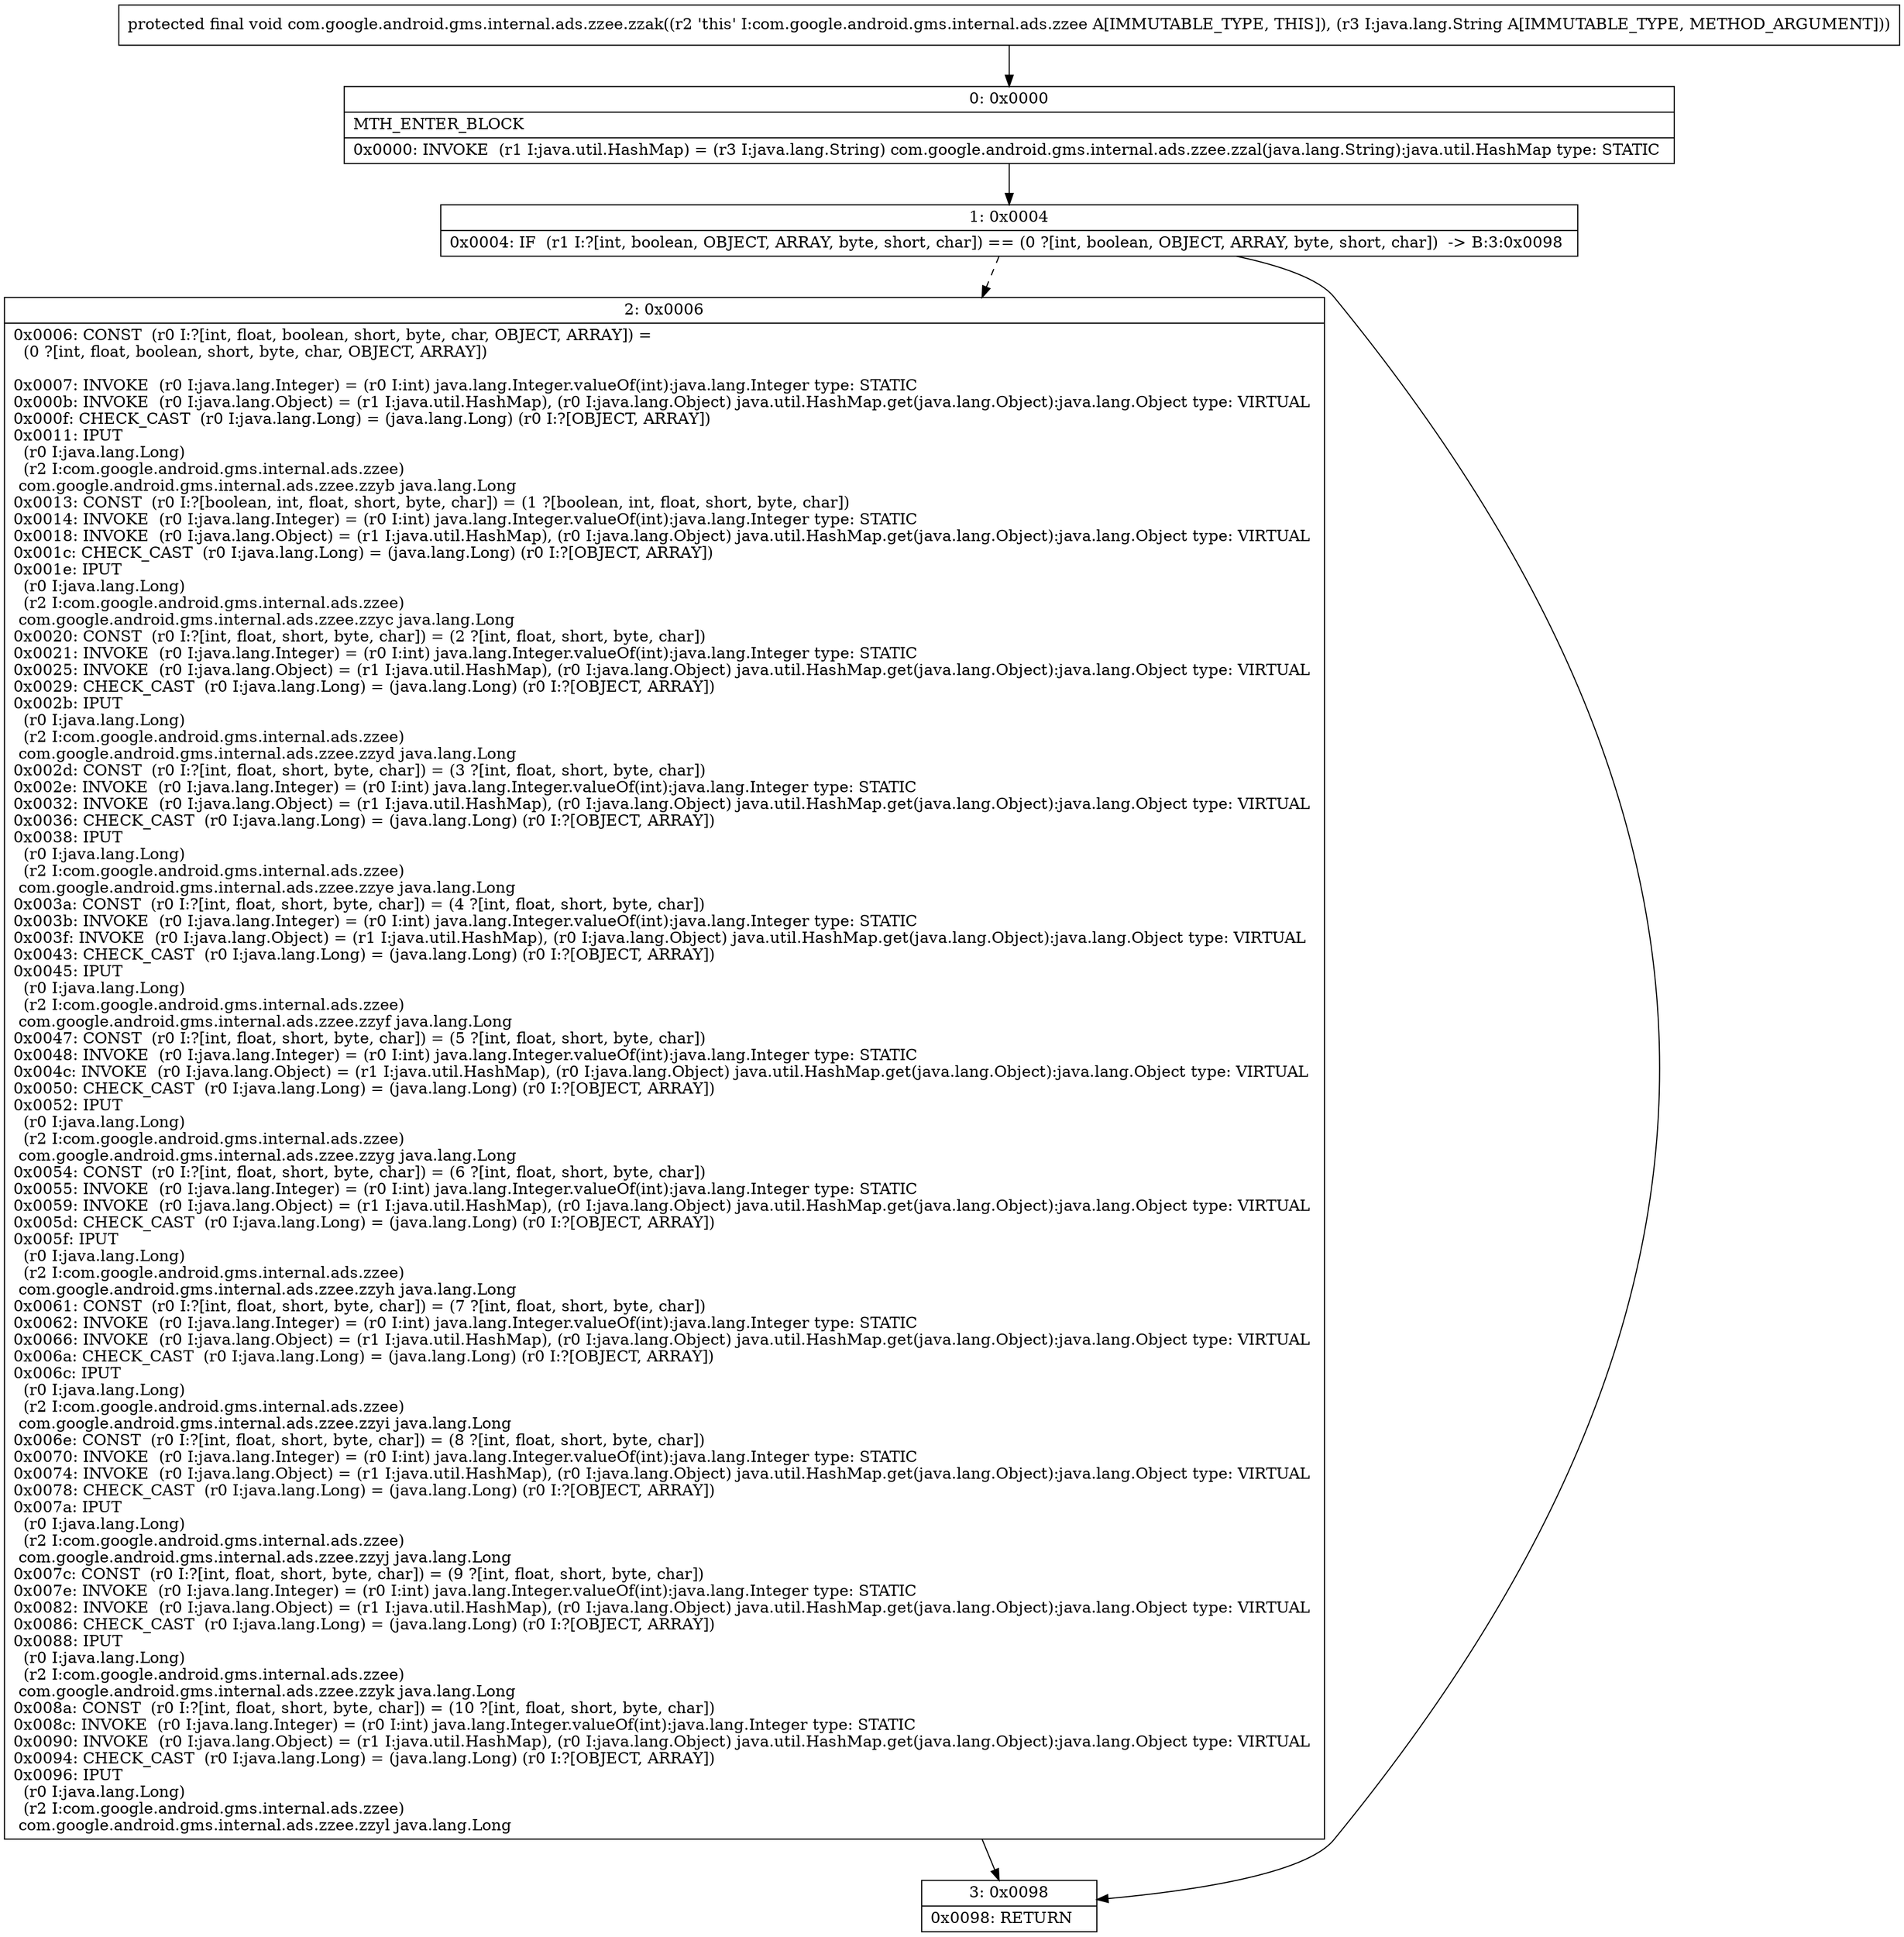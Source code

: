 digraph "CFG forcom.google.android.gms.internal.ads.zzee.zzak(Ljava\/lang\/String;)V" {
Node_0 [shape=record,label="{0\:\ 0x0000|MTH_ENTER_BLOCK\l|0x0000: INVOKE  (r1 I:java.util.HashMap) = (r3 I:java.lang.String) com.google.android.gms.internal.ads.zzee.zzal(java.lang.String):java.util.HashMap type: STATIC \l}"];
Node_1 [shape=record,label="{1\:\ 0x0004|0x0004: IF  (r1 I:?[int, boolean, OBJECT, ARRAY, byte, short, char]) == (0 ?[int, boolean, OBJECT, ARRAY, byte, short, char])  \-\> B:3:0x0098 \l}"];
Node_2 [shape=record,label="{2\:\ 0x0006|0x0006: CONST  (r0 I:?[int, float, boolean, short, byte, char, OBJECT, ARRAY]) = \l  (0 ?[int, float, boolean, short, byte, char, OBJECT, ARRAY])\l \l0x0007: INVOKE  (r0 I:java.lang.Integer) = (r0 I:int) java.lang.Integer.valueOf(int):java.lang.Integer type: STATIC \l0x000b: INVOKE  (r0 I:java.lang.Object) = (r1 I:java.util.HashMap), (r0 I:java.lang.Object) java.util.HashMap.get(java.lang.Object):java.lang.Object type: VIRTUAL \l0x000f: CHECK_CAST  (r0 I:java.lang.Long) = (java.lang.Long) (r0 I:?[OBJECT, ARRAY]) \l0x0011: IPUT  \l  (r0 I:java.lang.Long)\l  (r2 I:com.google.android.gms.internal.ads.zzee)\l com.google.android.gms.internal.ads.zzee.zzyb java.lang.Long \l0x0013: CONST  (r0 I:?[boolean, int, float, short, byte, char]) = (1 ?[boolean, int, float, short, byte, char]) \l0x0014: INVOKE  (r0 I:java.lang.Integer) = (r0 I:int) java.lang.Integer.valueOf(int):java.lang.Integer type: STATIC \l0x0018: INVOKE  (r0 I:java.lang.Object) = (r1 I:java.util.HashMap), (r0 I:java.lang.Object) java.util.HashMap.get(java.lang.Object):java.lang.Object type: VIRTUAL \l0x001c: CHECK_CAST  (r0 I:java.lang.Long) = (java.lang.Long) (r0 I:?[OBJECT, ARRAY]) \l0x001e: IPUT  \l  (r0 I:java.lang.Long)\l  (r2 I:com.google.android.gms.internal.ads.zzee)\l com.google.android.gms.internal.ads.zzee.zzyc java.lang.Long \l0x0020: CONST  (r0 I:?[int, float, short, byte, char]) = (2 ?[int, float, short, byte, char]) \l0x0021: INVOKE  (r0 I:java.lang.Integer) = (r0 I:int) java.lang.Integer.valueOf(int):java.lang.Integer type: STATIC \l0x0025: INVOKE  (r0 I:java.lang.Object) = (r1 I:java.util.HashMap), (r0 I:java.lang.Object) java.util.HashMap.get(java.lang.Object):java.lang.Object type: VIRTUAL \l0x0029: CHECK_CAST  (r0 I:java.lang.Long) = (java.lang.Long) (r0 I:?[OBJECT, ARRAY]) \l0x002b: IPUT  \l  (r0 I:java.lang.Long)\l  (r2 I:com.google.android.gms.internal.ads.zzee)\l com.google.android.gms.internal.ads.zzee.zzyd java.lang.Long \l0x002d: CONST  (r0 I:?[int, float, short, byte, char]) = (3 ?[int, float, short, byte, char]) \l0x002e: INVOKE  (r0 I:java.lang.Integer) = (r0 I:int) java.lang.Integer.valueOf(int):java.lang.Integer type: STATIC \l0x0032: INVOKE  (r0 I:java.lang.Object) = (r1 I:java.util.HashMap), (r0 I:java.lang.Object) java.util.HashMap.get(java.lang.Object):java.lang.Object type: VIRTUAL \l0x0036: CHECK_CAST  (r0 I:java.lang.Long) = (java.lang.Long) (r0 I:?[OBJECT, ARRAY]) \l0x0038: IPUT  \l  (r0 I:java.lang.Long)\l  (r2 I:com.google.android.gms.internal.ads.zzee)\l com.google.android.gms.internal.ads.zzee.zzye java.lang.Long \l0x003a: CONST  (r0 I:?[int, float, short, byte, char]) = (4 ?[int, float, short, byte, char]) \l0x003b: INVOKE  (r0 I:java.lang.Integer) = (r0 I:int) java.lang.Integer.valueOf(int):java.lang.Integer type: STATIC \l0x003f: INVOKE  (r0 I:java.lang.Object) = (r1 I:java.util.HashMap), (r0 I:java.lang.Object) java.util.HashMap.get(java.lang.Object):java.lang.Object type: VIRTUAL \l0x0043: CHECK_CAST  (r0 I:java.lang.Long) = (java.lang.Long) (r0 I:?[OBJECT, ARRAY]) \l0x0045: IPUT  \l  (r0 I:java.lang.Long)\l  (r2 I:com.google.android.gms.internal.ads.zzee)\l com.google.android.gms.internal.ads.zzee.zzyf java.lang.Long \l0x0047: CONST  (r0 I:?[int, float, short, byte, char]) = (5 ?[int, float, short, byte, char]) \l0x0048: INVOKE  (r0 I:java.lang.Integer) = (r0 I:int) java.lang.Integer.valueOf(int):java.lang.Integer type: STATIC \l0x004c: INVOKE  (r0 I:java.lang.Object) = (r1 I:java.util.HashMap), (r0 I:java.lang.Object) java.util.HashMap.get(java.lang.Object):java.lang.Object type: VIRTUAL \l0x0050: CHECK_CAST  (r0 I:java.lang.Long) = (java.lang.Long) (r0 I:?[OBJECT, ARRAY]) \l0x0052: IPUT  \l  (r0 I:java.lang.Long)\l  (r2 I:com.google.android.gms.internal.ads.zzee)\l com.google.android.gms.internal.ads.zzee.zzyg java.lang.Long \l0x0054: CONST  (r0 I:?[int, float, short, byte, char]) = (6 ?[int, float, short, byte, char]) \l0x0055: INVOKE  (r0 I:java.lang.Integer) = (r0 I:int) java.lang.Integer.valueOf(int):java.lang.Integer type: STATIC \l0x0059: INVOKE  (r0 I:java.lang.Object) = (r1 I:java.util.HashMap), (r0 I:java.lang.Object) java.util.HashMap.get(java.lang.Object):java.lang.Object type: VIRTUAL \l0x005d: CHECK_CAST  (r0 I:java.lang.Long) = (java.lang.Long) (r0 I:?[OBJECT, ARRAY]) \l0x005f: IPUT  \l  (r0 I:java.lang.Long)\l  (r2 I:com.google.android.gms.internal.ads.zzee)\l com.google.android.gms.internal.ads.zzee.zzyh java.lang.Long \l0x0061: CONST  (r0 I:?[int, float, short, byte, char]) = (7 ?[int, float, short, byte, char]) \l0x0062: INVOKE  (r0 I:java.lang.Integer) = (r0 I:int) java.lang.Integer.valueOf(int):java.lang.Integer type: STATIC \l0x0066: INVOKE  (r0 I:java.lang.Object) = (r1 I:java.util.HashMap), (r0 I:java.lang.Object) java.util.HashMap.get(java.lang.Object):java.lang.Object type: VIRTUAL \l0x006a: CHECK_CAST  (r0 I:java.lang.Long) = (java.lang.Long) (r0 I:?[OBJECT, ARRAY]) \l0x006c: IPUT  \l  (r0 I:java.lang.Long)\l  (r2 I:com.google.android.gms.internal.ads.zzee)\l com.google.android.gms.internal.ads.zzee.zzyi java.lang.Long \l0x006e: CONST  (r0 I:?[int, float, short, byte, char]) = (8 ?[int, float, short, byte, char]) \l0x0070: INVOKE  (r0 I:java.lang.Integer) = (r0 I:int) java.lang.Integer.valueOf(int):java.lang.Integer type: STATIC \l0x0074: INVOKE  (r0 I:java.lang.Object) = (r1 I:java.util.HashMap), (r0 I:java.lang.Object) java.util.HashMap.get(java.lang.Object):java.lang.Object type: VIRTUAL \l0x0078: CHECK_CAST  (r0 I:java.lang.Long) = (java.lang.Long) (r0 I:?[OBJECT, ARRAY]) \l0x007a: IPUT  \l  (r0 I:java.lang.Long)\l  (r2 I:com.google.android.gms.internal.ads.zzee)\l com.google.android.gms.internal.ads.zzee.zzyj java.lang.Long \l0x007c: CONST  (r0 I:?[int, float, short, byte, char]) = (9 ?[int, float, short, byte, char]) \l0x007e: INVOKE  (r0 I:java.lang.Integer) = (r0 I:int) java.lang.Integer.valueOf(int):java.lang.Integer type: STATIC \l0x0082: INVOKE  (r0 I:java.lang.Object) = (r1 I:java.util.HashMap), (r0 I:java.lang.Object) java.util.HashMap.get(java.lang.Object):java.lang.Object type: VIRTUAL \l0x0086: CHECK_CAST  (r0 I:java.lang.Long) = (java.lang.Long) (r0 I:?[OBJECT, ARRAY]) \l0x0088: IPUT  \l  (r0 I:java.lang.Long)\l  (r2 I:com.google.android.gms.internal.ads.zzee)\l com.google.android.gms.internal.ads.zzee.zzyk java.lang.Long \l0x008a: CONST  (r0 I:?[int, float, short, byte, char]) = (10 ?[int, float, short, byte, char]) \l0x008c: INVOKE  (r0 I:java.lang.Integer) = (r0 I:int) java.lang.Integer.valueOf(int):java.lang.Integer type: STATIC \l0x0090: INVOKE  (r0 I:java.lang.Object) = (r1 I:java.util.HashMap), (r0 I:java.lang.Object) java.util.HashMap.get(java.lang.Object):java.lang.Object type: VIRTUAL \l0x0094: CHECK_CAST  (r0 I:java.lang.Long) = (java.lang.Long) (r0 I:?[OBJECT, ARRAY]) \l0x0096: IPUT  \l  (r0 I:java.lang.Long)\l  (r2 I:com.google.android.gms.internal.ads.zzee)\l com.google.android.gms.internal.ads.zzee.zzyl java.lang.Long \l}"];
Node_3 [shape=record,label="{3\:\ 0x0098|0x0098: RETURN   \l}"];
MethodNode[shape=record,label="{protected final void com.google.android.gms.internal.ads.zzee.zzak((r2 'this' I:com.google.android.gms.internal.ads.zzee A[IMMUTABLE_TYPE, THIS]), (r3 I:java.lang.String A[IMMUTABLE_TYPE, METHOD_ARGUMENT])) }"];
MethodNode -> Node_0;
Node_0 -> Node_1;
Node_1 -> Node_2[style=dashed];
Node_1 -> Node_3;
Node_2 -> Node_3;
}

